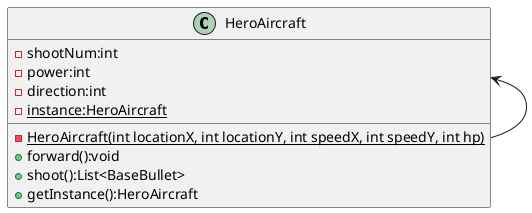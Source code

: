@startuml
'https://plantuml.com/class-diagram

class HeroAircraft {
    - shootNum:int
    - power:int
    - direction:int
    - {static}instance:HeroAircraft


    - {static}HeroAircraft(int locationX, int locationY, int speedX, int speedY, int hp)
    + forward():void
    + shoot():List<BaseBullet>
    + getInstance():HeroAircraft

}
HeroAircraft<--HeroAircraft


@enduml